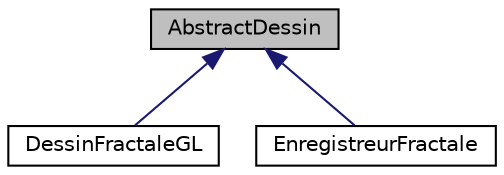 digraph "AbstractDessin"
{
  edge [fontname="Helvetica",fontsize="10",labelfontname="Helvetica",labelfontsize="10"];
  node [fontname="Helvetica",fontsize="10",shape=record];
  Node0 [label="AbstractDessin",height=0.2,width=0.4,color="black", fillcolor="grey75", style="filled", fontcolor="black"];
  Node0 -> Node1 [dir="back",color="midnightblue",fontsize="10",style="solid",fontname="Helvetica"];
  Node1 [label="DessinFractaleGL",height=0.2,width=0.4,color="black", fillcolor="white", style="filled",URL="$classDessinFractaleGL.html"];
  Node0 -> Node2 [dir="back",color="midnightblue",fontsize="10",style="solid",fontname="Helvetica"];
  Node2 [label="EnregistreurFractale",height=0.2,width=0.4,color="black", fillcolor="white", style="filled",URL="$classEnregistreurFractale.html"];
}
